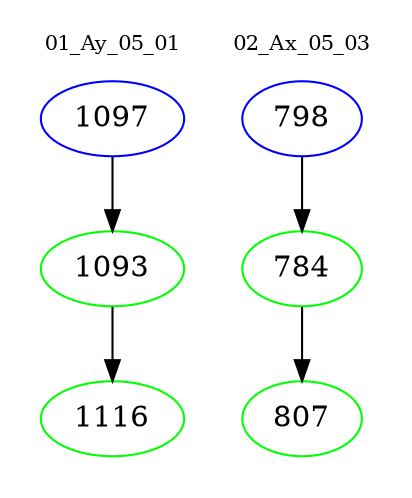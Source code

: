 digraph{
subgraph cluster_0 {
color = white
label = "01_Ay_05_01";
fontsize=10;
T0_1097 [label="1097", color="blue"]
T0_1097 -> T0_1093 [color="black"]
T0_1093 [label="1093", color="green"]
T0_1093 -> T0_1116 [color="black"]
T0_1116 [label="1116", color="green"]
}
subgraph cluster_1 {
color = white
label = "02_Ax_05_03";
fontsize=10;
T1_798 [label="798", color="blue"]
T1_798 -> T1_784 [color="black"]
T1_784 [label="784", color="green"]
T1_784 -> T1_807 [color="black"]
T1_807 [label="807", color="green"]
}
}
